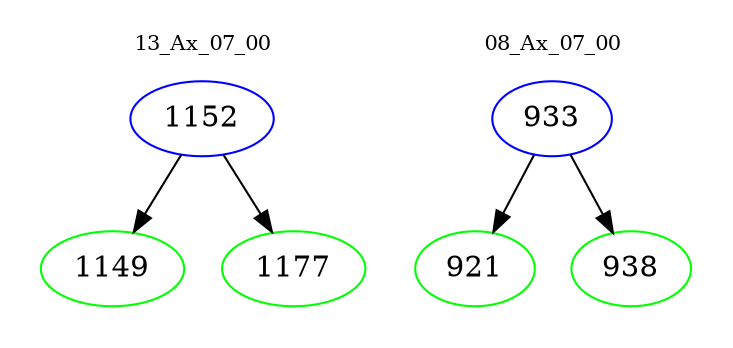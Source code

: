 digraph{
subgraph cluster_0 {
color = white
label = "13_Ax_07_00";
fontsize=10;
T0_1152 [label="1152", color="blue"]
T0_1152 -> T0_1149 [color="black"]
T0_1149 [label="1149", color="green"]
T0_1152 -> T0_1177 [color="black"]
T0_1177 [label="1177", color="green"]
}
subgraph cluster_1 {
color = white
label = "08_Ax_07_00";
fontsize=10;
T1_933 [label="933", color="blue"]
T1_933 -> T1_921 [color="black"]
T1_921 [label="921", color="green"]
T1_933 -> T1_938 [color="black"]
T1_938 [label="938", color="green"]
}
}
